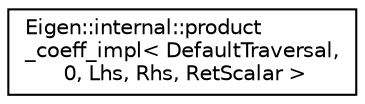 digraph "Graphical Class Hierarchy"
{
  edge [fontname="Helvetica",fontsize="10",labelfontname="Helvetica",labelfontsize="10"];
  node [fontname="Helvetica",fontsize="10",shape=record];
  rankdir="LR";
  Node1 [label="Eigen::internal::product\l_coeff_impl\< DefaultTraversal,\l 0, Lhs, Rhs, RetScalar \>",height=0.2,width=0.4,color="black", fillcolor="white", style="filled",URL="$struct_eigen_1_1internal_1_1product__coeff__impl_3_01_default_traversal_00_010_00_01_lhs_00_01_rhs_00_01_ret_scalar_01_4.html"];
}
